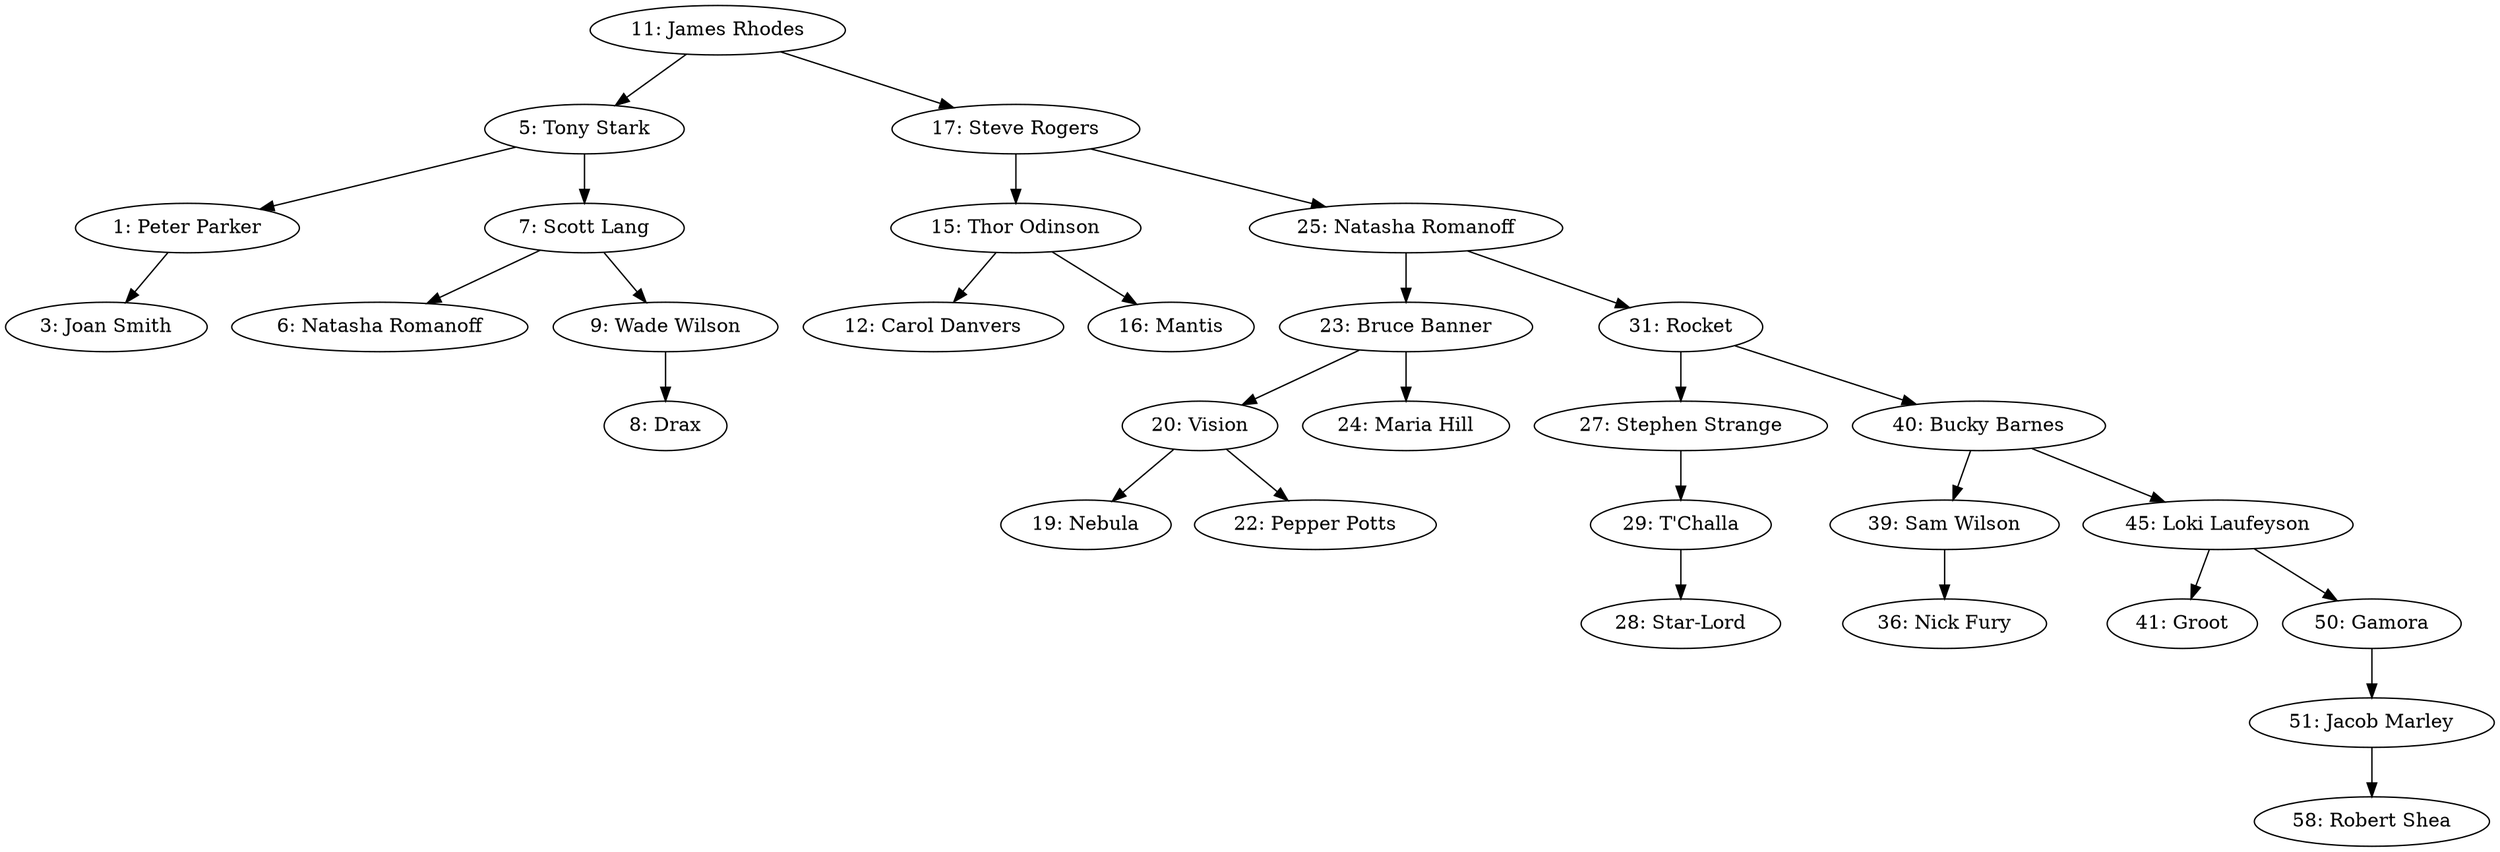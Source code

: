 digraph {
	11 [label="11: James Rhodes"]
	11 -> 5
	5 [label="5: Tony Stark"]
	5 -> 1
	1 [label="1: Peter Parker"]
	1 -> 3
	3 [label="3: Joan Smith"]
	5 -> 7
	7 [label="7: Scott Lang"]
	7 -> 6
	6 [label="6: Natasha Romanoff"]
	7 -> 9
	9 [label="9: Wade Wilson"]
	9 -> 8
	8 [label="8: Drax"]
	11 -> 17
	17 [label="17: Steve Rogers"]
	17 -> 15
	15 [label="15: Thor Odinson"]
	15 -> 12
	12 [label="12: Carol Danvers"]
	15 -> 16
	16 [label="16: Mantis"]
	17 -> 25
	25 [label="25: Natasha Romanoff"]
	25 -> 23
	23 [label="23: Bruce Banner"]
	23 -> 20
	20 [label="20: Vision"]
	20 -> 19
	19 [label="19: Nebula"]
	20 -> 22
	22 [label="22: Pepper Potts"]
	23 -> 24
	24 [label="24: Maria Hill"]
	25 -> 31
	31 [label="31: Rocket"]
	31 -> 27
	27 [label="27: Stephen Strange"]
	27 -> 29
	29 [label="29: T'Challa"]
	29 -> 28
	28 [label="28: Star-Lord"]
	31 -> 40
	40 [label="40: Bucky Barnes"]
	40 -> 39
	39 [label="39: Sam Wilson"]
	39 -> 36
	36 [label="36: Nick Fury"]
	40 -> 45
	45 [label="45: Loki Laufeyson"]
	45 -> 41
	41 [label="41: Groot"]
	45 -> 50
	50 [label="50: Gamora"]
	50 -> 51
	51 [label="51: Jacob Marley"]
	51 -> 58
	58 [label="58: Robert Shea"]
}
